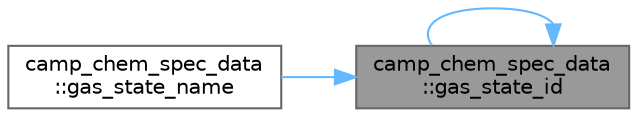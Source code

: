 digraph "camp_chem_spec_data::gas_state_id"
{
 // LATEX_PDF_SIZE
  bgcolor="transparent";
  edge [fontname=Helvetica,fontsize=10,labelfontname=Helvetica,labelfontsize=10];
  node [fontname=Helvetica,fontsize=10,shape=box,height=0.2,width=0.4];
  rankdir="RL";
  Node1 [label="camp_chem_spec_data\l::gas_state_id",height=0.2,width=0.4,color="gray40", fillcolor="grey60", style="filled", fontcolor="black",tooltip="Get a gas-phase species index in the camp_camp_state::camp_state_t::state_var array...."];
  Node1 -> Node1 [dir="back",color="steelblue1",style="solid"];
  Node1 -> Node2 [dir="back",color="steelblue1",style="solid"];
  Node2 [label="camp_chem_spec_data\l::gas_state_name",height=0.2,width=0.4,color="grey40", fillcolor="white", style="filled",URL="$namespacecamp__chem__spec__data.html#a909fdf4aab2bd2d9ab7353b546d06b2f",tooltip="Get a gas-phase species name in the camp_camp_state::camp_state_t::state_var array...."];
}
